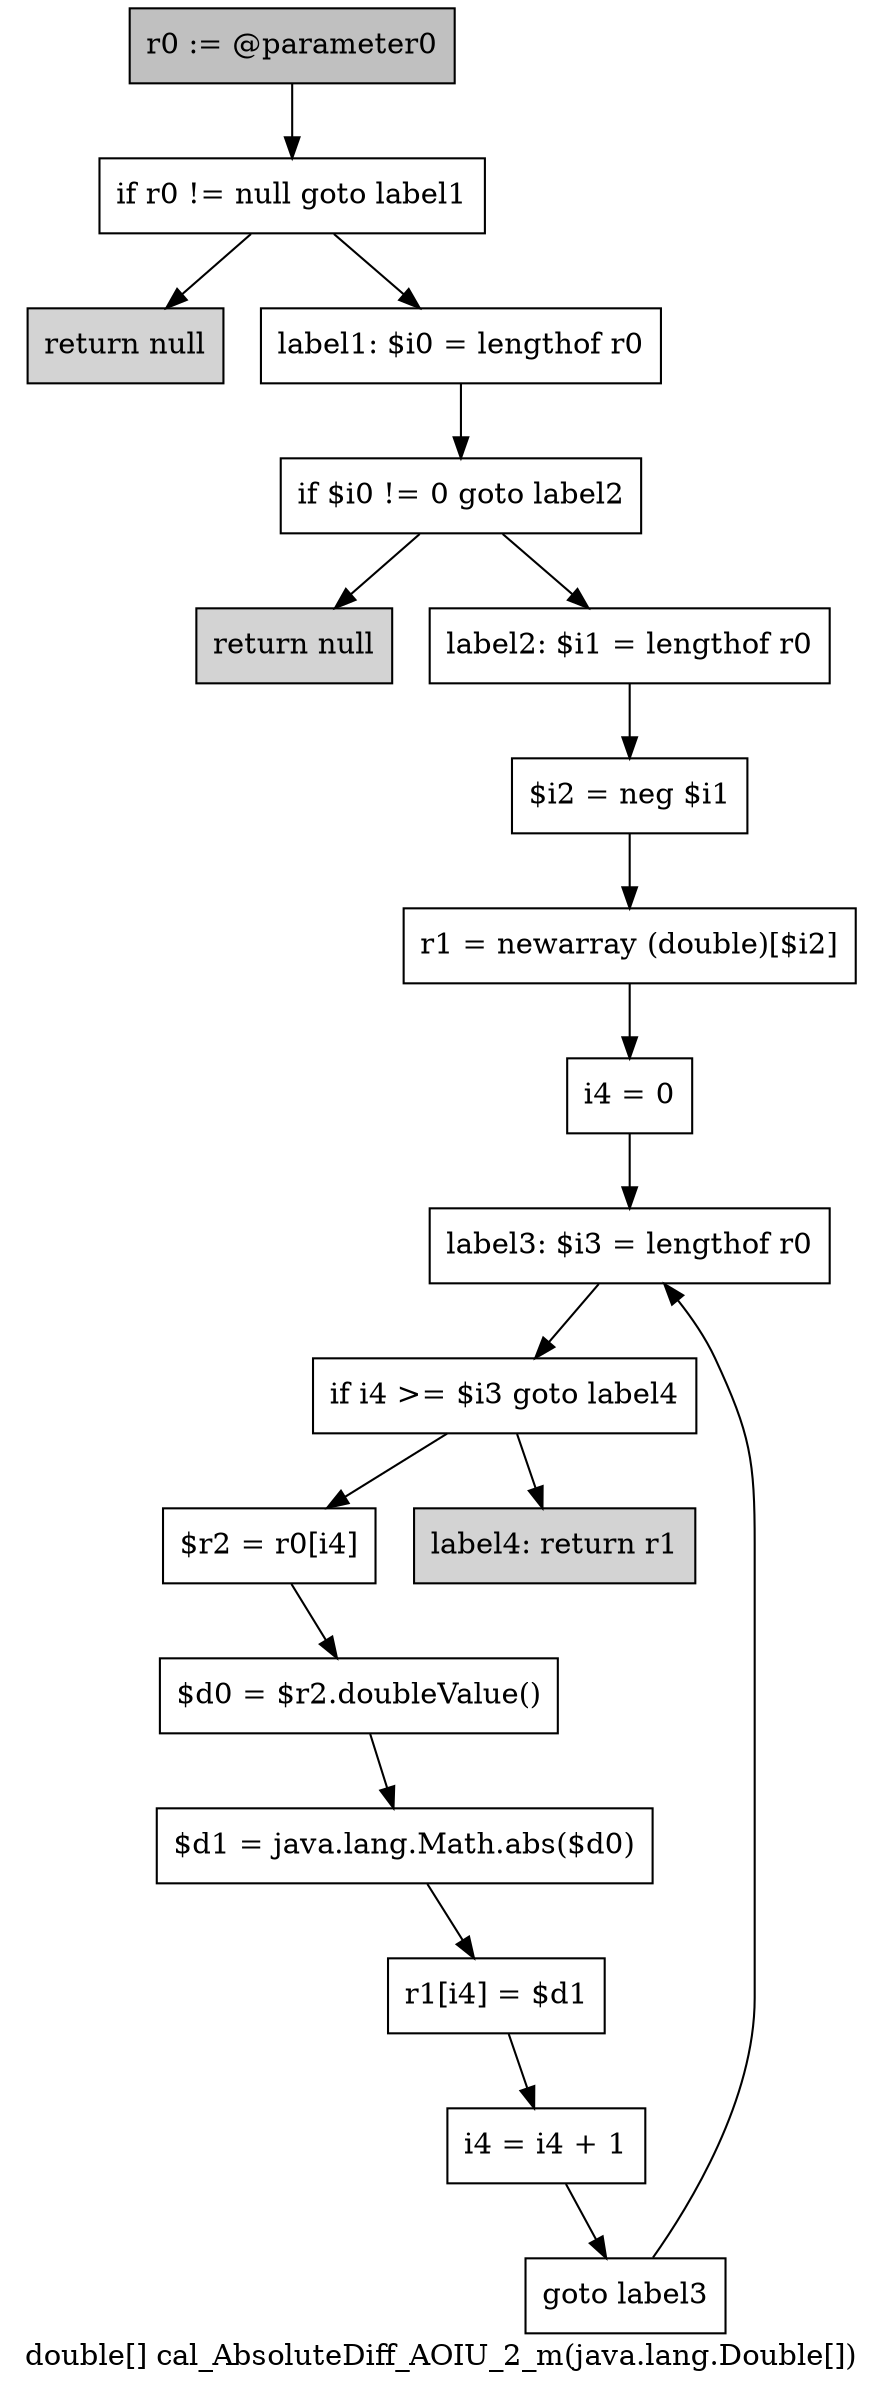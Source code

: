 digraph "double[] cal_AbsoluteDiff_AOIU_2_m(java.lang.Double[])" {
    label="double[] cal_AbsoluteDiff_AOIU_2_m(java.lang.Double[])";
    node [shape=box];
    "0" [style=filled,fillcolor=gray,label="r0 := @parameter0",];
    "1" [label="if r0 != null goto label1",];
    "0"->"1";
    "2" [style=filled,fillcolor=lightgray,label="return null",];
    "1"->"2";
    "3" [label="label1: $i0 = lengthof r0",];
    "1"->"3";
    "4" [label="if $i0 != 0 goto label2",];
    "3"->"4";
    "5" [style=filled,fillcolor=lightgray,label="return null",];
    "4"->"5";
    "6" [label="label2: $i1 = lengthof r0",];
    "4"->"6";
    "7" [label="$i2 = neg $i1",];
    "6"->"7";
    "8" [label="r1 = newarray (double)[$i2]",];
    "7"->"8";
    "9" [label="i4 = 0",];
    "8"->"9";
    "10" [label="label3: $i3 = lengthof r0",];
    "9"->"10";
    "11" [label="if i4 >= $i3 goto label4",];
    "10"->"11";
    "12" [label="$r2 = r0[i4]",];
    "11"->"12";
    "18" [style=filled,fillcolor=lightgray,label="label4: return r1",];
    "11"->"18";
    "13" [label="$d0 = $r2.doubleValue()",];
    "12"->"13";
    "14" [label="$d1 = java.lang.Math.abs($d0)",];
    "13"->"14";
    "15" [label="r1[i4] = $d1",];
    "14"->"15";
    "16" [label="i4 = i4 + 1",];
    "15"->"16";
    "17" [label="goto label3",];
    "16"->"17";
    "17"->"10";
}
